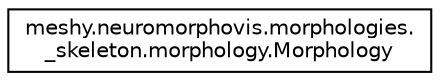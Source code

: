 digraph "Graphical Class Hierarchy"
{
  edge [fontname="Helvetica",fontsize="10",labelfontname="Helvetica",labelfontsize="10"];
  node [fontname="Helvetica",fontsize="10",shape=record];
  rankdir="LR";
  Node1 [label="meshy.neuromorphovis.morphologies.\l_skeleton.morphology.Morphology",height=0.2,width=0.4,color="black", fillcolor="white", style="filled",URL="$classmeshy_1_1neuromorphovis_1_1morphologies_1_1__skeleton_1_1morphology_1_1Morphology.html",tooltip="Morphology. "];
}
